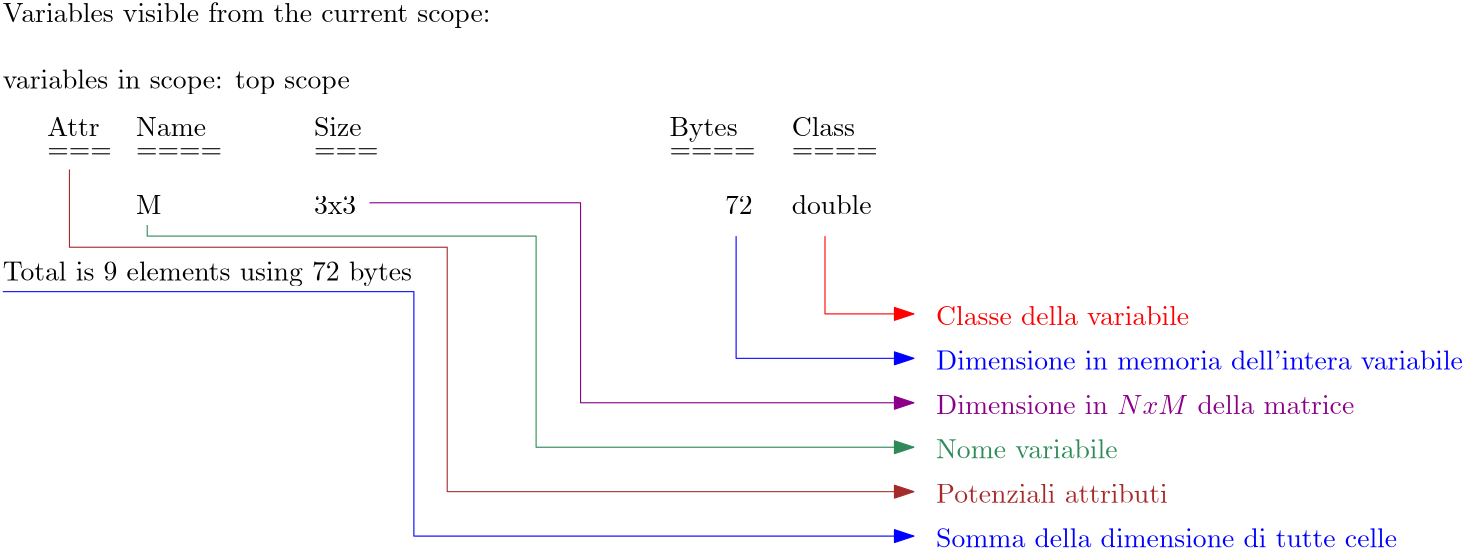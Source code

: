 <?xml version="1.0"?>
<!DOCTYPE ipe SYSTEM "ipe.dtd">
<ipe version="70218" creator="Ipe 7.2.27">
<info created="D:20230622005808" modified="D:20230622013425"/>
<ipestyle name="basic">
<symbol name="arrow/arc(spx)">
<path stroke="sym-stroke" fill="sym-stroke" pen="sym-pen">
0 0 m
-1 0.333 l
-1 -0.333 l
h
</path>
</symbol>
<symbol name="arrow/farc(spx)">
<path stroke="sym-stroke" fill="white" pen="sym-pen">
0 0 m
-1 0.333 l
-1 -0.333 l
h
</path>
</symbol>
<symbol name="arrow/ptarc(spx)">
<path stroke="sym-stroke" fill="sym-stroke" pen="sym-pen">
0 0 m
-1 0.333 l
-0.8 0 l
-1 -0.333 l
h
</path>
</symbol>
<symbol name="arrow/fptarc(spx)">
<path stroke="sym-stroke" fill="white" pen="sym-pen">
0 0 m
-1 0.333 l
-0.8 0 l
-1 -0.333 l
h
</path>
</symbol>
<symbol name="mark/circle(sx)" transformations="translations">
<path fill="sym-stroke">
0.6 0 0 0.6 0 0 e
0.4 0 0 0.4 0 0 e
</path>
</symbol>
<symbol name="mark/disk(sx)" transformations="translations">
<path fill="sym-stroke">
0.6 0 0 0.6 0 0 e
</path>
</symbol>
<symbol name="mark/fdisk(sfx)" transformations="translations">
<group>
<path fill="sym-fill">
0.5 0 0 0.5 0 0 e
</path>
<path fill="sym-stroke" fillrule="eofill">
0.6 0 0 0.6 0 0 e
0.4 0 0 0.4 0 0 e
</path>
</group>
</symbol>
<symbol name="mark/box(sx)" transformations="translations">
<path fill="sym-stroke" fillrule="eofill">
-0.6 -0.6 m
0.6 -0.6 l
0.6 0.6 l
-0.6 0.6 l
h
-0.4 -0.4 m
0.4 -0.4 l
0.4 0.4 l
-0.4 0.4 l
h
</path>
</symbol>
<symbol name="mark/square(sx)" transformations="translations">
<path fill="sym-stroke">
-0.6 -0.6 m
0.6 -0.6 l
0.6 0.6 l
-0.6 0.6 l
h
</path>
</symbol>
<symbol name="mark/fsquare(sfx)" transformations="translations">
<group>
<path fill="sym-fill">
-0.5 -0.5 m
0.5 -0.5 l
0.5 0.5 l
-0.5 0.5 l
h
</path>
<path fill="sym-stroke" fillrule="eofill">
-0.6 -0.6 m
0.6 -0.6 l
0.6 0.6 l
-0.6 0.6 l
h
-0.4 -0.4 m
0.4 -0.4 l
0.4 0.4 l
-0.4 0.4 l
h
</path>
</group>
</symbol>
<symbol name="mark/cross(sx)" transformations="translations">
<group>
<path fill="sym-stroke">
-0.43 -0.57 m
0.57 0.43 l
0.43 0.57 l
-0.57 -0.43 l
h
</path>
<path fill="sym-stroke">
-0.43 0.57 m
0.57 -0.43 l
0.43 -0.57 l
-0.57 0.43 l
h
</path>
</group>
</symbol>
<symbol name="arrow/fnormal(spx)">
<path stroke="sym-stroke" fill="white" pen="sym-pen">
0 0 m
-1 0.333 l
-1 -0.333 l
h
</path>
</symbol>
<symbol name="arrow/pointed(spx)">
<path stroke="sym-stroke" fill="sym-stroke" pen="sym-pen">
0 0 m
-1 0.333 l
-0.8 0 l
-1 -0.333 l
h
</path>
</symbol>
<symbol name="arrow/fpointed(spx)">
<path stroke="sym-stroke" fill="white" pen="sym-pen">
0 0 m
-1 0.333 l
-0.8 0 l
-1 -0.333 l
h
</path>
</symbol>
<symbol name="arrow/linear(spx)">
<path stroke="sym-stroke" pen="sym-pen">
-1 0.333 m
0 0 l
-1 -0.333 l
</path>
</symbol>
<symbol name="arrow/fdouble(spx)">
<path stroke="sym-stroke" fill="white" pen="sym-pen">
0 0 m
-1 0.333 l
-1 -0.333 l
h
-1 0 m
-2 0.333 l
-2 -0.333 l
h
</path>
</symbol>
<symbol name="arrow/double(spx)">
<path stroke="sym-stroke" fill="sym-stroke" pen="sym-pen">
0 0 m
-1 0.333 l
-1 -0.333 l
h
-1 0 m
-2 0.333 l
-2 -0.333 l
h
</path>
</symbol>
<symbol name="arrow/mid-normal(spx)">
<path stroke="sym-stroke" fill="sym-stroke" pen="sym-pen">
0.5 0 m
-0.5 0.333 l
-0.5 -0.333 l
h
</path>
</symbol>
<symbol name="arrow/mid-fnormal(spx)">
<path stroke="sym-stroke" fill="white" pen="sym-pen">
0.5 0 m
-0.5 0.333 l
-0.5 -0.333 l
h
</path>
</symbol>
<symbol name="arrow/mid-pointed(spx)">
<path stroke="sym-stroke" fill="sym-stroke" pen="sym-pen">
0.5 0 m
-0.5 0.333 l
-0.3 0 l
-0.5 -0.333 l
h
</path>
</symbol>
<symbol name="arrow/mid-fpointed(spx)">
<path stroke="sym-stroke" fill="white" pen="sym-pen">
0.5 0 m
-0.5 0.333 l
-0.3 0 l
-0.5 -0.333 l
h
</path>
</symbol>
<symbol name="arrow/mid-double(spx)">
<path stroke="sym-stroke" fill="sym-stroke" pen="sym-pen">
1 0 m
0 0.333 l
0 -0.333 l
h
0 0 m
-1 0.333 l
-1 -0.333 l
h
</path>
</symbol>
<symbol name="arrow/mid-fdouble(spx)">
<path stroke="sym-stroke" fill="white" pen="sym-pen">
1 0 m
0 0.333 l
0 -0.333 l
h
0 0 m
-1 0.333 l
-1 -0.333 l
h
</path>
</symbol>
<anglesize name="22.5 deg" value="22.5"/>
<anglesize name="30 deg" value="30"/>
<anglesize name="45 deg" value="45"/>
<anglesize name="60 deg" value="60"/>
<anglesize name="90 deg" value="90"/>
<arrowsize name="large" value="10"/>
<arrowsize name="small" value="5"/>
<arrowsize name="tiny" value="3"/>
<color name="blue" value="0 0 1"/>
<color name="brown" value="0.647 0.165 0.165"/>
<color name="darkblue" value="0 0 0.545"/>
<color name="darkcyan" value="0 0.545 0.545"/>
<color name="darkgray" value="0.663"/>
<color name="darkgreen" value="0 0.392 0"/>
<color name="darkmagenta" value="0.545 0 0.545"/>
<color name="darkorange" value="1 0.549 0"/>
<color name="darkred" value="0.545 0 0"/>
<color name="gold" value="1 0.843 0"/>
<color name="gray" value="0.745"/>
<color name="green" value="0 1 0"/>
<color name="lightblue" value="0.678 0.847 0.902"/>
<color name="lightcyan" value="0.878 1 1"/>
<color name="lightgray" value="0.827"/>
<color name="lightgreen" value="0.565 0.933 0.565"/>
<color name="lightyellow" value="1 1 0.878"/>
<color name="navy" value="0 0 0.502"/>
<color name="orange" value="1 0.647 0"/>
<color name="pink" value="1 0.753 0.796"/>
<color name="purple" value="0.627 0.125 0.941"/>
<color name="red" value="1 0 0"/>
<color name="seagreen" value="0.18 0.545 0.341"/>
<color name="turquoise" value="0.251 0.878 0.816"/>
<color name="violet" value="0.933 0.51 0.933"/>
<color name="yellow" value="1 1 0"/>
<dashstyle name="dash dot dotted" value="[4 2 1 2 1 2] 0"/>
<dashstyle name="dash dotted" value="[4 2 1 2] 0"/>
<dashstyle name="dashed" value="[4] 0"/>
<dashstyle name="dotted" value="[1 3] 0"/>
<gridsize name="10 pts (~3.5 mm)" value="10"/>
<gridsize name="14 pts (~5 mm)" value="14"/>
<gridsize name="16 pts (~6 mm)" value="16"/>
<gridsize name="20 pts (~7 mm)" value="20"/>
<gridsize name="28 pts (~10 mm)" value="28"/>
<gridsize name="32 pts (~12 mm)" value="32"/>
<gridsize name="4 pts" value="4"/>
<gridsize name="56 pts (~20 mm)" value="56"/>
<gridsize name="8 pts (~3 mm)" value="8"/>
<opacity name="10%" value="0.1"/>
<opacity name="30%" value="0.3"/>
<opacity name="50%" value="0.5"/>
<opacity name="75%" value="0.75"/>
<pen name="fat" value="1.2"/>
<pen name="heavier" value="0.8"/>
<pen name="ultrafat" value="2"/>
<symbolsize name="large" value="5"/>
<symbolsize name="small" value="2"/>
<symbolsize name="tiny" value="1.1"/>
<textsize name="Huge" value="\Huge"/>
<textsize name="LARGE" value="\LARGE"/>
<textsize name="Large" value="\Large"/>
<textsize name="footnote" value="\footnotesize"/>
<textsize name="huge" value="\huge"/>
<textsize name="large" value="\large"/>
<textsize name="script" value="\scriptsize"/>
<textsize name="small" value="\small"/>
<textsize name="tiny" value="\tiny"/>
<textstyle name="center" begin="\begin{center}" end="\end{center}"/>
<textstyle name="item" begin="\begin{itemize}\item{}" end="\end{itemize}"/>
<textstyle name="itemize" begin="\begin{itemize}" end="\end{itemize}"/>
<tiling name="falling" angle="-60" step="4" width="1"/>
<tiling name="rising" angle="30" step="4" width="1"/>
</ipestyle>
<page>
<layer name="alpha"/>
<view layers="alpha" active="alpha"/>
<text layer="alpha" matrix="1 0 0 1 0 -32" transformations="translations" pos="64 800" stroke="black" type="label" width="18.846" height="6.808" depth="0" valign="baseline">Attr</text>
<text matrix="1 0 0 1 0 -32" transformations="translations" pos="96 800" stroke="black" type="label" width="25.183" height="6.808" depth="0" valign="baseline">Name</text>
<text matrix="1 0 0 1 0 -32" transformations="translations" pos="160 800" stroke="black" type="label" width="17.158" height="6.808" depth="0" valign="baseline">Size</text>
<text matrix="1 0 0 1 80 -32" transformations="translations" pos="208 800" stroke="black" type="label" width="24.547" height="6.815" depth="1.93" valign="baseline">Bytes</text>
<text matrix="1 0 0 1 92 -32" transformations="translations" pos="240 800" stroke="black" type="label" width="22.803" height="6.918" depth="0" valign="baseline">Class</text>
<text matrix="1 0 0 1 0 -32" transformations="translations" pos="64 792" stroke="black" type="label" width="23.246" height="3.655" depth="0" valign="baseline">===</text>
<text matrix="1 0 0 1 0 -32" transformations="translations" pos="96 792" stroke="black" type="label" width="30.995" height="3.655" depth="0" valign="baseline">====</text>
<text matrix="1 0 0 1 0 -32" transformations="translations" pos="160 792" stroke="black" type="label" width="23.246" height="3.655" depth="0" valign="baseline">===</text>
<text matrix="1 0 0 1 0 -32" transformations="translations" pos="288 792" stroke="black" type="label" width="30.995" height="3.655" depth="0" valign="baseline">====</text>
<text matrix="1 0 0 1 4 -32" transformations="translations" pos="328 792" stroke="black" type="label" width="30.995" height="3.655" depth="0" valign="baseline">====</text>
<text transformations="translations" pos="96 740" stroke="black" type="label" width="9.132" height="6.808" depth="0" valign="baseline">M</text>
<text transformations="translations" pos="160 740" stroke="black" type="label" width="15.221" height="6.42" depth="0" valign="baseline">3x3</text>
<text matrix="1 0 0 1 20 0" transformations="translations" pos="288 740" stroke="black" type="label" width="13.284" height="6.42" depth="0" valign="baseline">72 </text>
<text transformations="translations" pos="332 740" stroke="black" type="label" width="28.781" height="6.918" depth="0" valign="baseline">double</text>
<text matrix="1 0 0 1 -16 12" transformations="translations" pos="64 704" stroke="black" type="label" width="147.447" height="6.926" depth="1.93" valign="baseline">Total is 9 elements using 72 bytes</text>
<text matrix="1 0 0 1 16 0" transformations="translations" pos="32 816" stroke="black" type="minipage" width="336" height="18.866" depth="13.9" valign="top">Variables visible from the current scope:\\

variables in scope: top scope
</text>
<path stroke="blue" arrow="normal/normal">
312 732 m
312 688 l
376 688 l
</path>
<text matrix="1 0 0 1 -20 0" transformations="translations" pos="404 684" stroke="blue" type="label" width="189.844" height="6.918" depth="0" valign="baseline">Dimensione in memoria dell&apos;intera variabile</text>
<path stroke="red" arrow="normal/normal">
344 732 m
344 704 l
376 704 l
</path>
<text transformations="translations" pos="384 700" stroke="red" type="label" width="91.186" height="6.918" depth="0" valign="baseline">Classe della variabile</text>
<path stroke="darkmagenta" arrow="normal/normal">
180 744 m
256 744 l
256 672 l
376 672 l
</path>
<text transformations="translations" pos="384 668" stroke="darkmagenta" type="label" width="150.567" height="6.918" depth="0" valign="baseline">Dimensione in $NxM$ della matrice</text>
<path stroke="seagreen" arrow="normal/normal">
100 736 m
100 732 l
240 732 l
240 656 l
376 656 l
</path>
<text transformations="translations" pos="384 652" stroke="seagreen" type="label" width="65.338" height="6.918" depth="0" valign="baseline">Nome variabile</text>
<path stroke="brown" arrow="normal/normal">
72 756 m
72 728 l
208 728 l
208 640 l
376 640 l
</path>
<text transformations="translations" pos="384 636" stroke="brown" type="label" width="83.465" height="6.918" depth="0" valign="baseline">Potenziali attributi</text>
<path stroke="blue" arrow="normal/normal">
48 712 m
196 712 l
196 624 l
376 624 l
</path>
<text transformations="translations" pos="384 620" stroke="blue" type="label" width="166.1" height="6.918" depth="0" valign="baseline">Somma della dimensione di tutte celle</text>
</page>
</ipe>
